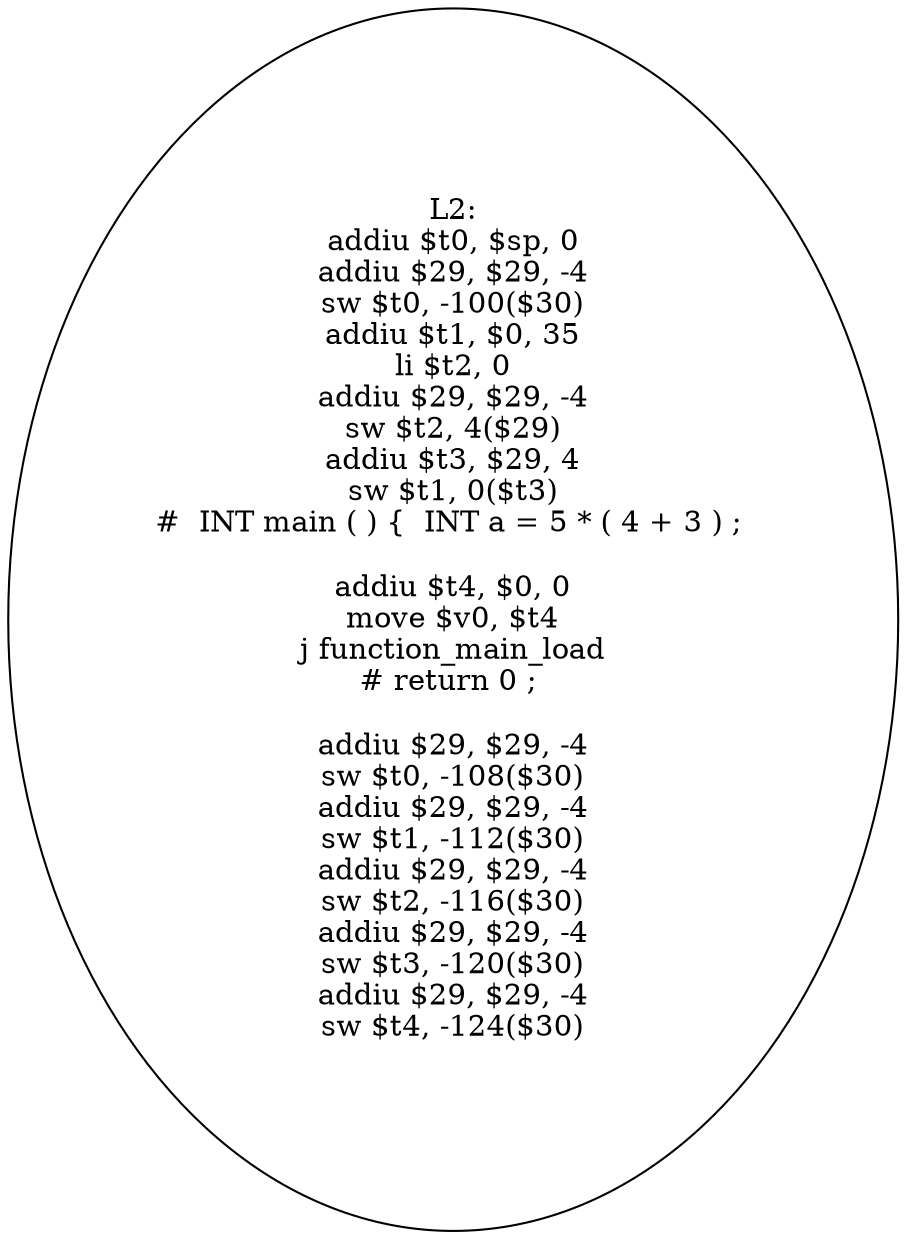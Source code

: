 digraph AST {
  "128810403044688" [label="L2:
addiu $t0, $sp, 0
addiu $29, $29, -4
sw $t0, -100($30)
addiu $t1, $0, 35
li $t2, 0
addiu $29, $29, -4
sw $t2, 4($29)
addiu $t3, $29, 4
sw $t1, 0($t3)
#  INT main ( ) {  INT a = 5 * ( 4 + 3 ) ; 

addiu $t4, $0, 0
move $v0, $t4
j function_main_load
# return 0 ; 

addiu $29, $29, -4
sw $t0, -108($30)
addiu $29, $29, -4
sw $t1, -112($30)
addiu $29, $29, -4
sw $t2, -116($30)
addiu $29, $29, -4
sw $t3, -120($30)
addiu $29, $29, -4
sw $t4, -124($30)
"];
}
